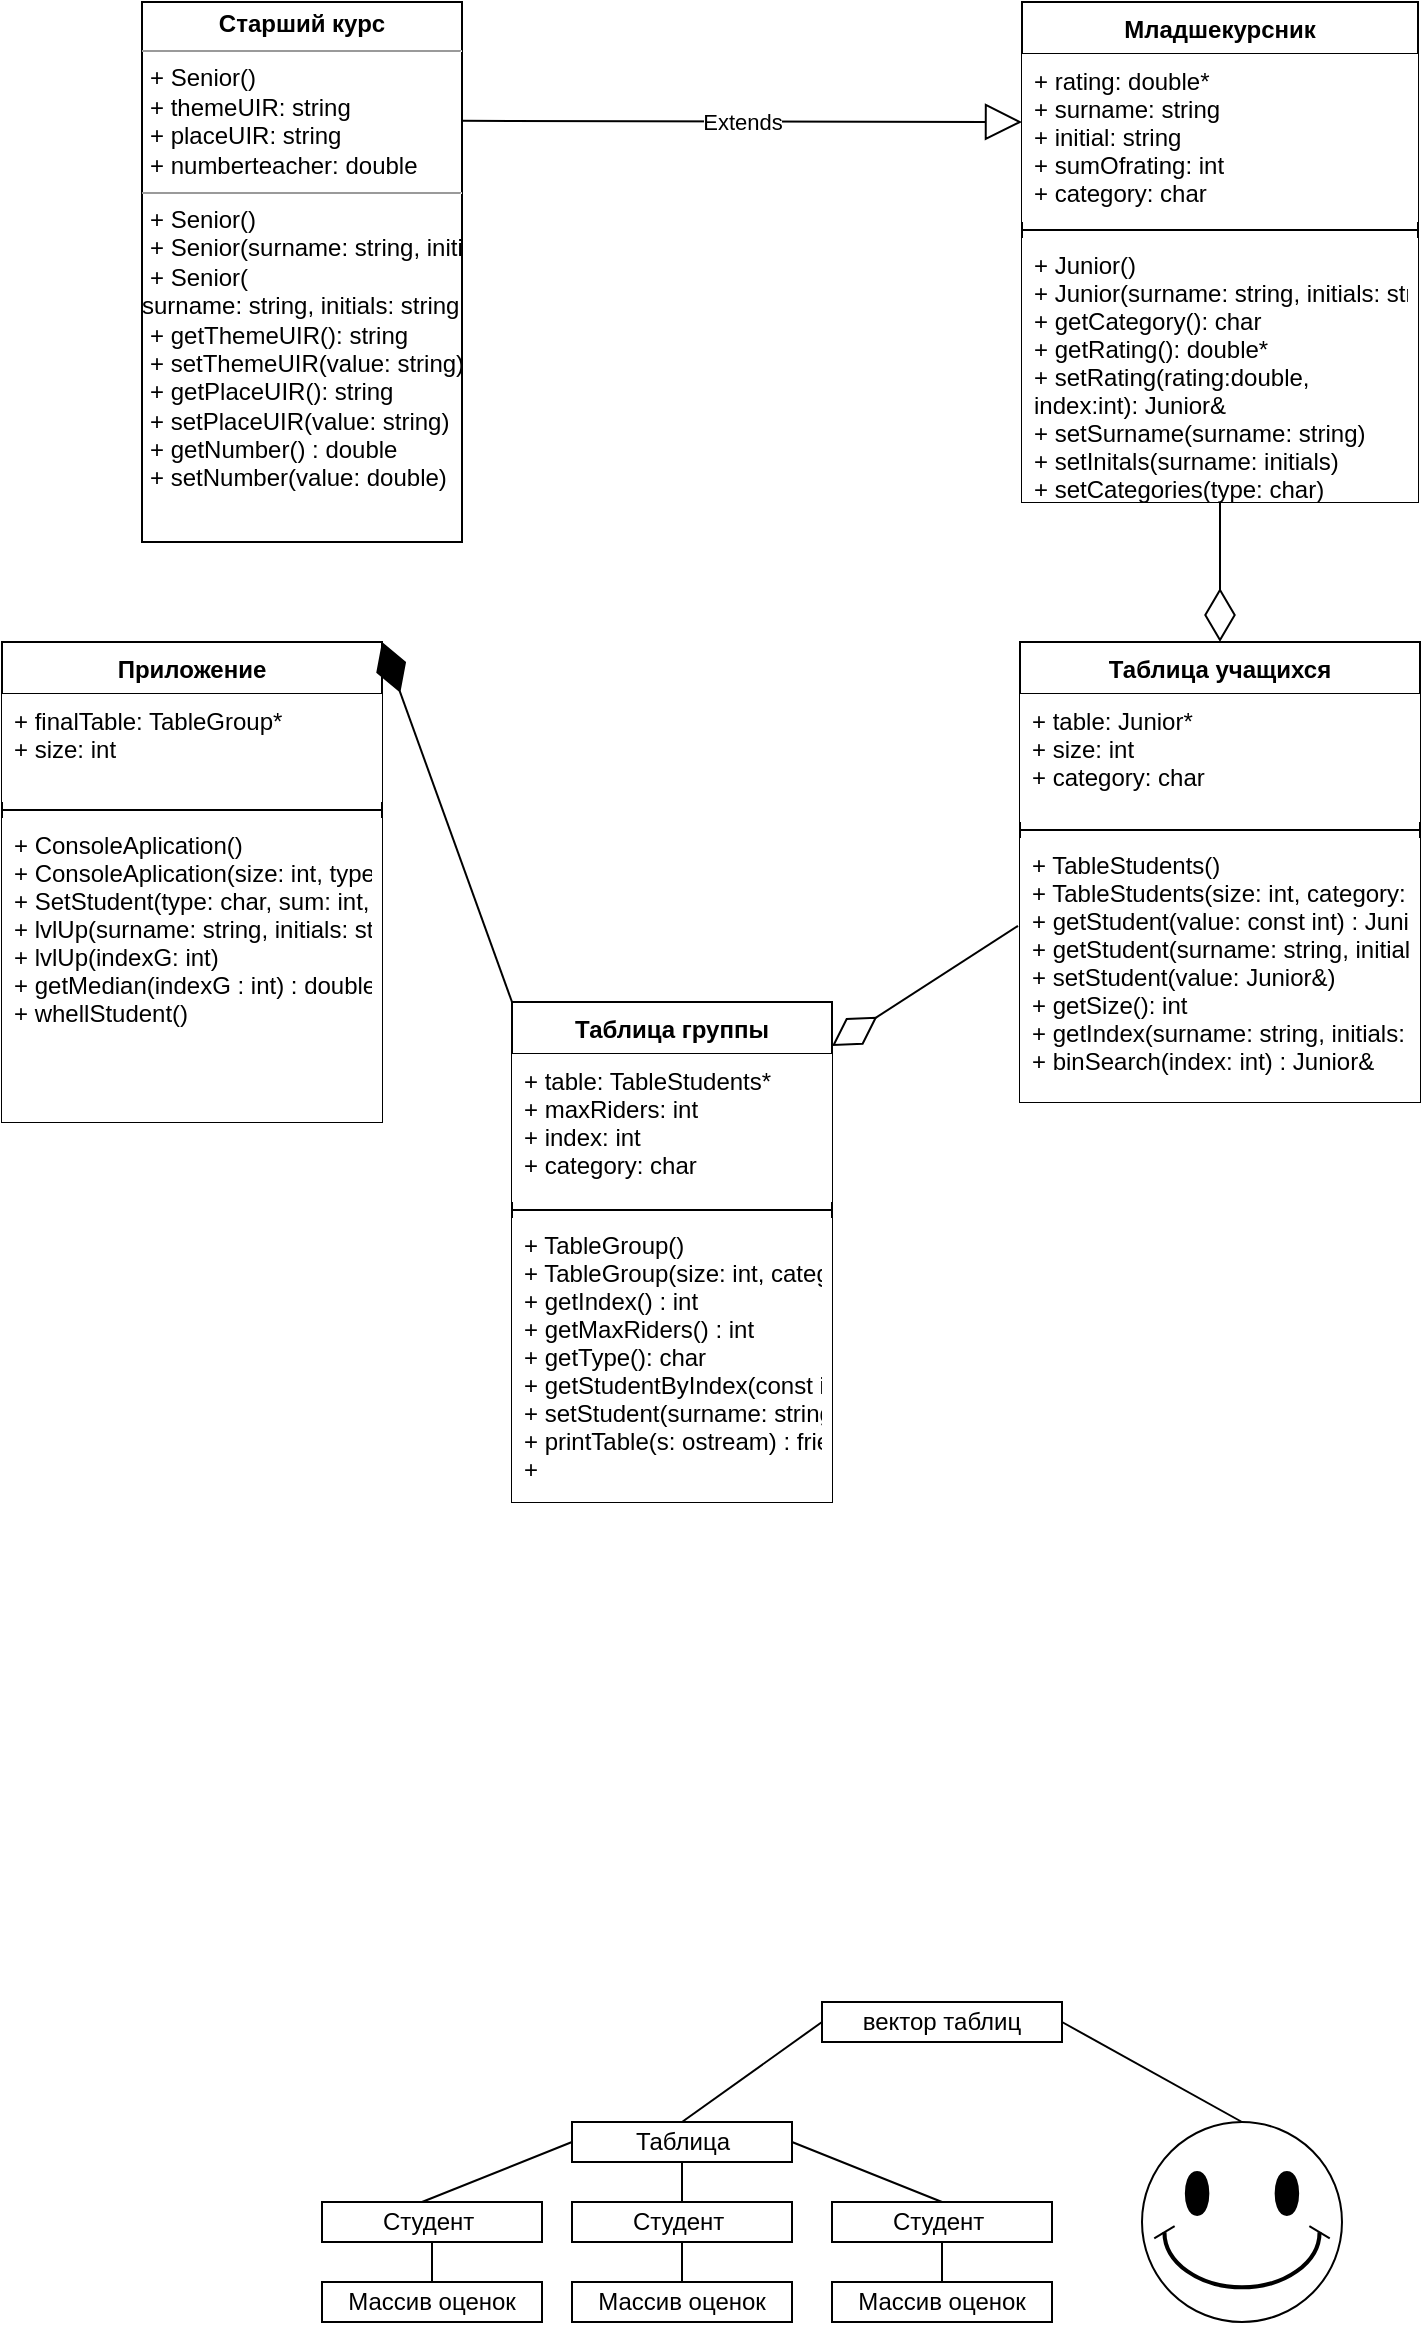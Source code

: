 <mxfile>
    <diagram id="kgpKYQtTHZ0yAKxKKP6v" name="Page-1">
        <mxGraphModel dx="642" dy="5335" grid="1" gridSize="10" guides="1" tooltips="1" connect="1" arrows="1" fold="1" page="1" pageScale="1" pageWidth="3300" pageHeight="4681" math="0" shadow="0">
            <root>
                <mxCell id="0"/>
                <mxCell id="1" parent="0"/>
                <mxCell id="OSjCju06CQOZ1z3RWE4l-30" value="вектор таблиц" style="rounded=0;whiteSpace=wrap;html=1;align=center;" parent="1" vertex="1">
                    <mxGeometry x="460" y="880" width="120" height="20" as="geometry"/>
                </mxCell>
                <mxCell id="OSjCju06CQOZ1z3RWE4l-33" value="Таблица&lt;br&gt;" style="html=1;align=center;" parent="1" vertex="1">
                    <mxGeometry x="335" y="940" width="110" height="20" as="geometry"/>
                </mxCell>
                <mxCell id="OSjCju06CQOZ1z3RWE4l-36" value="Студент&amp;nbsp;" style="rounded=0;whiteSpace=wrap;html=1;align=center;" parent="1" vertex="1">
                    <mxGeometry x="335" y="980" width="110" height="20" as="geometry"/>
                </mxCell>
                <mxCell id="OSjCju06CQOZ1z3RWE4l-37" value="" style="shape=crossbar;whiteSpace=wrap;html=1;rounded=1;direction=south;align=center;" parent="1" vertex="1">
                    <mxGeometry x="380" y="960" width="20" height="20" as="geometry"/>
                </mxCell>
                <mxCell id="OSjCju06CQOZ1z3RWE4l-38" value="Студент&amp;nbsp;" style="rounded=0;whiteSpace=wrap;html=1;align=center;" parent="1" vertex="1">
                    <mxGeometry x="465" y="980" width="110" height="20" as="geometry"/>
                </mxCell>
                <mxCell id="OSjCju06CQOZ1z3RWE4l-40" value="Студент&amp;nbsp;" style="rounded=0;whiteSpace=wrap;html=1;align=center;" parent="1" vertex="1">
                    <mxGeometry x="210" y="980" width="110" height="20" as="geometry"/>
                </mxCell>
                <mxCell id="OSjCju06CQOZ1z3RWE4l-42" value="" style="endArrow=none;html=1;rounded=0;entryX=0;entryY=0.5;entryDx=0;entryDy=0;" parent="1" target="OSjCju06CQOZ1z3RWE4l-33" edge="1">
                    <mxGeometry width="50" height="50" relative="1" as="geometry">
                        <mxPoint x="260" y="980" as="sourcePoint"/>
                        <mxPoint x="310" y="930" as="targetPoint"/>
                    </mxGeometry>
                </mxCell>
                <mxCell id="OSjCju06CQOZ1z3RWE4l-43" value="" style="endArrow=none;html=1;rounded=0;entryX=1;entryY=0.5;entryDx=0;entryDy=0;exitX=0.5;exitY=0;exitDx=0;exitDy=0;" parent="1" source="OSjCju06CQOZ1z3RWE4l-38" target="OSjCju06CQOZ1z3RWE4l-33" edge="1">
                    <mxGeometry width="50" height="50" relative="1" as="geometry">
                        <mxPoint x="410" y="1010" as="sourcePoint"/>
                        <mxPoint x="460" y="960" as="targetPoint"/>
                    </mxGeometry>
                </mxCell>
                <mxCell id="OSjCju06CQOZ1z3RWE4l-44" value="Массив оценок" style="rounded=0;whiteSpace=wrap;html=1;align=center;" parent="1" vertex="1">
                    <mxGeometry x="465" y="1020" width="110" height="20" as="geometry"/>
                </mxCell>
                <mxCell id="OSjCju06CQOZ1z3RWE4l-45" value="" style="shape=crossbar;whiteSpace=wrap;html=1;rounded=1;direction=south;align=center;" parent="1" vertex="1">
                    <mxGeometry x="510" y="1000" width="20" height="20" as="geometry"/>
                </mxCell>
                <mxCell id="OSjCju06CQOZ1z3RWE4l-46" value="Массив оценок" style="rounded=0;whiteSpace=wrap;html=1;align=center;" parent="1" vertex="1">
                    <mxGeometry x="335" y="1020" width="110" height="20" as="geometry"/>
                </mxCell>
                <mxCell id="OSjCju06CQOZ1z3RWE4l-47" value="" style="shape=crossbar;whiteSpace=wrap;html=1;rounded=1;direction=south;align=center;" parent="1" vertex="1">
                    <mxGeometry x="380" y="1000" width="20" height="20" as="geometry"/>
                </mxCell>
                <mxCell id="OSjCju06CQOZ1z3RWE4l-48" value="Массив оценок&lt;br&gt;" style="rounded=0;whiteSpace=wrap;html=1;align=center;" parent="1" vertex="1">
                    <mxGeometry x="210" y="1020" width="110" height="20" as="geometry"/>
                </mxCell>
                <mxCell id="OSjCju06CQOZ1z3RWE4l-49" value="" style="shape=crossbar;whiteSpace=wrap;html=1;rounded=1;direction=south;align=center;" parent="1" vertex="1">
                    <mxGeometry x="255" y="1000" width="20" height="20" as="geometry"/>
                </mxCell>
                <mxCell id="OSjCju06CQOZ1z3RWE4l-50" value="" style="endArrow=none;html=1;rounded=0;entryX=0;entryY=0.5;entryDx=0;entryDy=0;" parent="1" target="OSjCju06CQOZ1z3RWE4l-30" edge="1">
                    <mxGeometry width="50" height="50" relative="1" as="geometry">
                        <mxPoint x="390" y="940" as="sourcePoint"/>
                        <mxPoint x="440" y="890" as="targetPoint"/>
                    </mxGeometry>
                </mxCell>
                <mxCell id="OSjCju06CQOZ1z3RWE4l-51" value="" style="endArrow=none;html=1;rounded=0;entryX=1;entryY=0.5;entryDx=0;entryDy=0;exitX=0.5;exitY=0;exitDx=0;exitDy=0;exitPerimeter=0;" parent="1" source="OSjCju06CQOZ1z3RWE4l-53" target="OSjCju06CQOZ1z3RWE4l-30" edge="1">
                    <mxGeometry width="50" height="50" relative="1" as="geometry">
                        <mxPoint x="650" y="940" as="sourcePoint"/>
                        <mxPoint x="680" y="890" as="targetPoint"/>
                    </mxGeometry>
                </mxCell>
                <mxCell id="OSjCju06CQOZ1z3RWE4l-53" value="" style="verticalLabelPosition=bottom;verticalAlign=top;html=1;shape=mxgraph.basic.smiley" parent="1" vertex="1">
                    <mxGeometry x="620" y="940" width="100" height="100" as="geometry"/>
                </mxCell>
                <mxCell id="OSjCju06CQOZ1z3RWE4l-65" value="Таблица учащихся" style="swimlane;fontStyle=1;align=center;verticalAlign=top;childLayout=stackLayout;horizontal=1;startSize=26;horizontalStack=0;resizeParent=1;resizeParentMax=0;resizeLast=0;collapsible=1;marginBottom=0;" parent="1" vertex="1">
                    <mxGeometry x="559" y="200" width="200" height="230" as="geometry"/>
                </mxCell>
                <mxCell id="OSjCju06CQOZ1z3RWE4l-66" value="+ table: Junior*&#10;+ size: int&#10;+ category: char" style="text;strokeColor=none;fillColor=default;align=left;verticalAlign=top;spacingLeft=4;spacingRight=4;overflow=hidden;rotatable=0;points=[[0,0.5],[1,0.5]];portConstraint=eastwest;" parent="OSjCju06CQOZ1z3RWE4l-65" vertex="1">
                    <mxGeometry y="26" width="200" height="64" as="geometry"/>
                </mxCell>
                <mxCell id="OSjCju06CQOZ1z3RWE4l-67" value="" style="line;strokeWidth=1;fillColor=none;align=left;verticalAlign=middle;spacingTop=-1;spacingLeft=3;spacingRight=3;rotatable=0;labelPosition=right;points=[];portConstraint=eastwest;" parent="OSjCju06CQOZ1z3RWE4l-65" vertex="1">
                    <mxGeometry y="90" width="200" height="8" as="geometry"/>
                </mxCell>
                <mxCell id="OSjCju06CQOZ1z3RWE4l-68" value="+ TableStudents()&#10;+ TableStudents(size: int, category: char)&#10;+ getStudent(value: const int) : Junior&amp;:&#10;+ getStudent(surname: string, initials:string)&#10;+ setStudent(value: Junior&amp;)&#10;+ getSize(): int&#10;+ getIndex(surname: string, initials: string): int&#10;+ binSearch(index: int) : Junior&amp;&#10; " style="text;strokeColor=none;fillColor=default;align=left;verticalAlign=top;spacingLeft=4;spacingRight=4;overflow=hidden;rotatable=0;points=[[0,0.5],[1,0.5]];portConstraint=eastwest;" parent="OSjCju06CQOZ1z3RWE4l-65" vertex="1">
                    <mxGeometry y="98" width="200" height="132" as="geometry"/>
                </mxCell>
                <mxCell id="OSjCju06CQOZ1z3RWE4l-69" value="Таблица группы" style="swimlane;fontStyle=1;align=center;verticalAlign=top;childLayout=stackLayout;horizontal=1;startSize=26;horizontalStack=0;resizeParent=1;resizeParentMax=0;resizeLast=0;collapsible=1;marginBottom=0;" parent="1" vertex="1">
                    <mxGeometry x="305" y="380" width="160" height="250" as="geometry"/>
                </mxCell>
                <mxCell id="OSjCju06CQOZ1z3RWE4l-70" value="+ table: TableStudents*&#10;+ maxRiders: int&#10;+ index: int &#10;+ category: char" style="text;strokeColor=none;fillColor=default;align=left;verticalAlign=top;spacingLeft=4;spacingRight=4;overflow=hidden;rotatable=0;points=[[0,0.5],[1,0.5]];portConstraint=eastwest;" parent="OSjCju06CQOZ1z3RWE4l-69" vertex="1">
                    <mxGeometry y="26" width="160" height="74" as="geometry"/>
                </mxCell>
                <mxCell id="OSjCju06CQOZ1z3RWE4l-71" value="" style="line;strokeWidth=1;fillColor=none;align=left;verticalAlign=middle;spacingTop=-1;spacingLeft=3;spacingRight=3;rotatable=0;labelPosition=right;points=[];portConstraint=eastwest;" parent="OSjCju06CQOZ1z3RWE4l-69" vertex="1">
                    <mxGeometry y="100" width="160" height="8" as="geometry"/>
                </mxCell>
                <mxCell id="OSjCju06CQOZ1z3RWE4l-72" value="+ TableGroup()&#10;+ TableGroup(size: int, category: char, index: int)&#10;+ getIndex() : int&#10;+ getMaxRiders() : int&#10;+ getType(): char&#10;+ getStudentByIndex(const int index): Junior&amp;&#10;+ setStudent(surname: string, initiasls: string, sum: int, type: char): &#10;+ printTable(s: ostream) : friend ostream&amp;&#10;+ " style="text;strokeColor=none;fillColor=default;align=left;verticalAlign=top;spacingLeft=4;spacingRight=4;overflow=hidden;rotatable=0;points=[[0,0.5],[1,0.5]];portConstraint=eastwest;" parent="OSjCju06CQOZ1z3RWE4l-69" vertex="1">
                    <mxGeometry y="108" width="160" height="142" as="geometry"/>
                </mxCell>
                <mxCell id="OSjCju06CQOZ1z3RWE4l-73" value="Приложение" style="swimlane;fontStyle=1;align=center;verticalAlign=top;childLayout=stackLayout;horizontal=1;startSize=26;horizontalStack=0;resizeParent=1;resizeParentMax=0;resizeLast=0;collapsible=1;marginBottom=0;" parent="1" vertex="1">
                    <mxGeometry x="50" y="200" width="190" height="240" as="geometry"/>
                </mxCell>
                <mxCell id="OSjCju06CQOZ1z3RWE4l-74" value="+ finalTable: TableGroup*&#10;+ size: int" style="text;strokeColor=none;fillColor=default;align=left;verticalAlign=top;spacingLeft=4;spacingRight=4;overflow=hidden;rotatable=0;points=[[0,0.5],[1,0.5]];portConstraint=eastwest;" parent="OSjCju06CQOZ1z3RWE4l-73" vertex="1">
                    <mxGeometry y="26" width="190" height="54" as="geometry"/>
                </mxCell>
                <mxCell id="OSjCju06CQOZ1z3RWE4l-75" value="" style="line;strokeWidth=1;fillColor=none;align=left;verticalAlign=middle;spacingTop=-1;spacingLeft=3;spacingRight=3;rotatable=0;labelPosition=right;points=[];portConstraint=eastwest;" parent="OSjCju06CQOZ1z3RWE4l-73" vertex="1">
                    <mxGeometry y="80" width="190" height="8" as="geometry"/>
                </mxCell>
                <mxCell id="OSjCju06CQOZ1z3RWE4l-76" value="+ ConsoleAplication()&#10;+ ConsoleAplication(size: int, type: char)&#10;+ SetStudent(type: char, sum: int, surname: string initial, indexG: int)&#10;+ lvlUp(surname: string, initials: string)&#10;+ lvlUp(indexG: int)&#10;+ getMedian(indexG : int) : double&#10;+ whellStudent()&#10;" style="text;strokeColor=none;fillColor=default;align=left;verticalAlign=top;spacingLeft=4;spacingRight=4;overflow=hidden;rotatable=0;points=[[0,0.5],[1,0.5]];portConstraint=eastwest;" parent="OSjCju06CQOZ1z3RWE4l-73" vertex="1">
                    <mxGeometry y="88" width="190" height="152" as="geometry"/>
                </mxCell>
                <mxCell id="OSjCju06CQOZ1z3RWE4l-78" value="Младшекурсник&#10;" style="swimlane;fontStyle=1;align=center;verticalAlign=top;childLayout=stackLayout;horizontal=1;startSize=26;horizontalStack=0;resizeParent=1;resizeParentMax=0;resizeLast=0;collapsible=1;marginBottom=0;" parent="1" vertex="1">
                    <mxGeometry x="560" y="-120" width="198" height="250" as="geometry"/>
                </mxCell>
                <mxCell id="OSjCju06CQOZ1z3RWE4l-79" value="+ rating: double*&#10;+ surname: string&#10;+ initial: string&#10;+ sumOfrating: int&#10;+ category: char" style="text;strokeColor=none;fillColor=default;align=left;verticalAlign=top;spacingLeft=4;spacingRight=4;overflow=hidden;rotatable=0;points=[[0,0.5],[1,0.5]];portConstraint=eastwest;" parent="OSjCju06CQOZ1z3RWE4l-78" vertex="1">
                    <mxGeometry y="26" width="198" height="84" as="geometry"/>
                </mxCell>
                <mxCell id="OSjCju06CQOZ1z3RWE4l-80" value="" style="line;strokeWidth=1;fillColor=none;align=left;verticalAlign=middle;spacingTop=-1;spacingLeft=3;spacingRight=3;rotatable=0;labelPosition=right;points=[];portConstraint=eastwest;" parent="OSjCju06CQOZ1z3RWE4l-78" vertex="1">
                    <mxGeometry y="110" width="198" height="8" as="geometry"/>
                </mxCell>
                <mxCell id="OSjCju06CQOZ1z3RWE4l-81" value="+ Junior()&#10;+ Junior(surname: string, initials: string, sum: int)&#10;+ getCategory(): char&#10;+ getRating(): double*&#10;+ setRating(rating:double, &#10;index:int): Junior&amp;&#10;+ setSurname(surname: string)&#10;+ setInitals(surname: initials)&#10;+ setCategories(type: char)&#10;&#10;" style="text;strokeColor=none;fillColor=default;align=left;verticalAlign=top;spacingLeft=4;spacingRight=4;overflow=hidden;rotatable=0;points=[[0,0.5],[1,0.5]];portConstraint=eastwest;" parent="OSjCju06CQOZ1z3RWE4l-78" vertex="1">
                    <mxGeometry y="118" width="198" height="132" as="geometry"/>
                </mxCell>
                <mxCell id="OSjCju06CQOZ1z3RWE4l-85" value="Extends" style="endArrow=block;endSize=16;endFill=0;html=1;rounded=0;exitX=0.994;exitY=0.22;exitDx=0;exitDy=0;exitPerimeter=0;" parent="1" source="OSjCju06CQOZ1z3RWE4l-87" edge="1">
                    <mxGeometry width="160" relative="1" as="geometry">
                        <mxPoint x="278.72" y="-37.74" as="sourcePoint"/>
                        <mxPoint x="560" y="-60" as="targetPoint"/>
                    </mxGeometry>
                </mxCell>
                <mxCell id="OSjCju06CQOZ1z3RWE4l-87" value="&lt;p style=&quot;margin: 0px ; margin-top: 4px ; text-align: center&quot;&gt;&lt;b&gt;Старший курс&lt;/b&gt;&lt;/p&gt;&lt;hr size=&quot;1&quot;&gt;&lt;p style=&quot;margin: 0px ; margin-left: 4px&quot;&gt;+ Senior()&lt;/p&gt;&lt;p style=&quot;margin: 0px ; margin-left: 4px&quot;&gt;+ themeUIR: string&lt;/p&gt;&lt;p style=&quot;margin: 0px ; margin-left: 4px&quot;&gt;+ placeUIR: string&lt;/p&gt;&lt;p style=&quot;margin: 0px ; margin-left: 4px&quot;&gt;+ numberteacher: double&lt;/p&gt;&lt;hr size=&quot;1&quot;&gt;&lt;p style=&quot;margin: 0px ; margin-left: 4px&quot;&gt;+ Senior()&lt;/p&gt;&lt;p style=&quot;margin: 0px ; margin-left: 4px&quot;&gt;+ Senior(surname: string, initials: string, sum: int)&lt;/p&gt;&lt;p style=&quot;margin: 0px ; margin-left: 4px&quot;&gt;+ Senior(&lt;/p&gt;surname: string, initials: string, sum: iint, numberTeacher: double, themeUIR: string, placeUIR: string&amp;nbsp;&lt;br&gt;&lt;p style=&quot;margin: 0px ; margin-left: 4px&quot;&gt;+ getThemeUIR(): string&lt;/p&gt;&lt;p style=&quot;margin: 0px ; margin-left: 4px&quot;&gt;+ setThemeUIR(value: string)&lt;/p&gt;&lt;p style=&quot;margin: 0px ; margin-left: 4px&quot;&gt;+ getPlaceUIR(): string&lt;/p&gt;&lt;p style=&quot;margin: 0px ; margin-left: 4px&quot;&gt;+ setPlaceUIR(value: string)&lt;/p&gt;&lt;p style=&quot;margin: 0px ; margin-left: 4px&quot;&gt;+ getNumber() : double&lt;/p&gt;&lt;p style=&quot;margin: 0px ; margin-left: 4px&quot;&gt;+ setNumber(value: double)&lt;/p&gt;" style="verticalAlign=top;align=left;overflow=fill;fontSize=12;fontFamily=Helvetica;html=1;fillColor=default;" parent="1" vertex="1">
                    <mxGeometry x="120" y="-120" width="160" height="270" as="geometry"/>
                </mxCell>
                <mxCell id="OSjCju06CQOZ1z3RWE4l-98" value="" style="endArrow=diamondThin;endFill=1;endSize=24;html=1;rounded=0;entryX=1;entryY=0;entryDx=0;entryDy=0;exitX=0;exitY=0;exitDx=0;exitDy=0;" parent="1" source="OSjCju06CQOZ1z3RWE4l-69" target="OSjCju06CQOZ1z3RWE4l-73" edge="1">
                    <mxGeometry width="160" relative="1" as="geometry">
                        <mxPoint x="360" y="320" as="sourcePoint"/>
                        <mxPoint x="520" y="320" as="targetPoint"/>
                    </mxGeometry>
                </mxCell>
                <mxCell id="OSjCju06CQOZ1z3RWE4l-99" value="" style="endArrow=diamondThin;endFill=0;endSize=24;html=1;rounded=0;entryX=1;entryY=0.088;entryDx=0;entryDy=0;entryPerimeter=0;exitX=-0.005;exitY=0.333;exitDx=0;exitDy=0;exitPerimeter=0;" parent="1" source="OSjCju06CQOZ1z3RWE4l-68" target="OSjCju06CQOZ1z3RWE4l-69" edge="1">
                    <mxGeometry width="160" relative="1" as="geometry">
                        <mxPoint x="510" y="470" as="sourcePoint"/>
                        <mxPoint x="560" y="380" as="targetPoint"/>
                    </mxGeometry>
                </mxCell>
                <mxCell id="OSjCju06CQOZ1z3RWE4l-100" value="" style="endArrow=diamondThin;endFill=0;endSize=24;html=1;rounded=0;entryX=0.5;entryY=0;entryDx=0;entryDy=0;exitX=0.5;exitY=1;exitDx=0;exitDy=0;" parent="1" source="OSjCju06CQOZ1z3RWE4l-78" target="OSjCju06CQOZ1z3RWE4l-65" edge="1">
                    <mxGeometry width="160" relative="1" as="geometry">
                        <mxPoint x="743" y="129.996" as="sourcePoint"/>
                        <mxPoint x="650" y="190.04" as="targetPoint"/>
                    </mxGeometry>
                </mxCell>
            </root>
        </mxGraphModel>
    </diagram>
</mxfile>